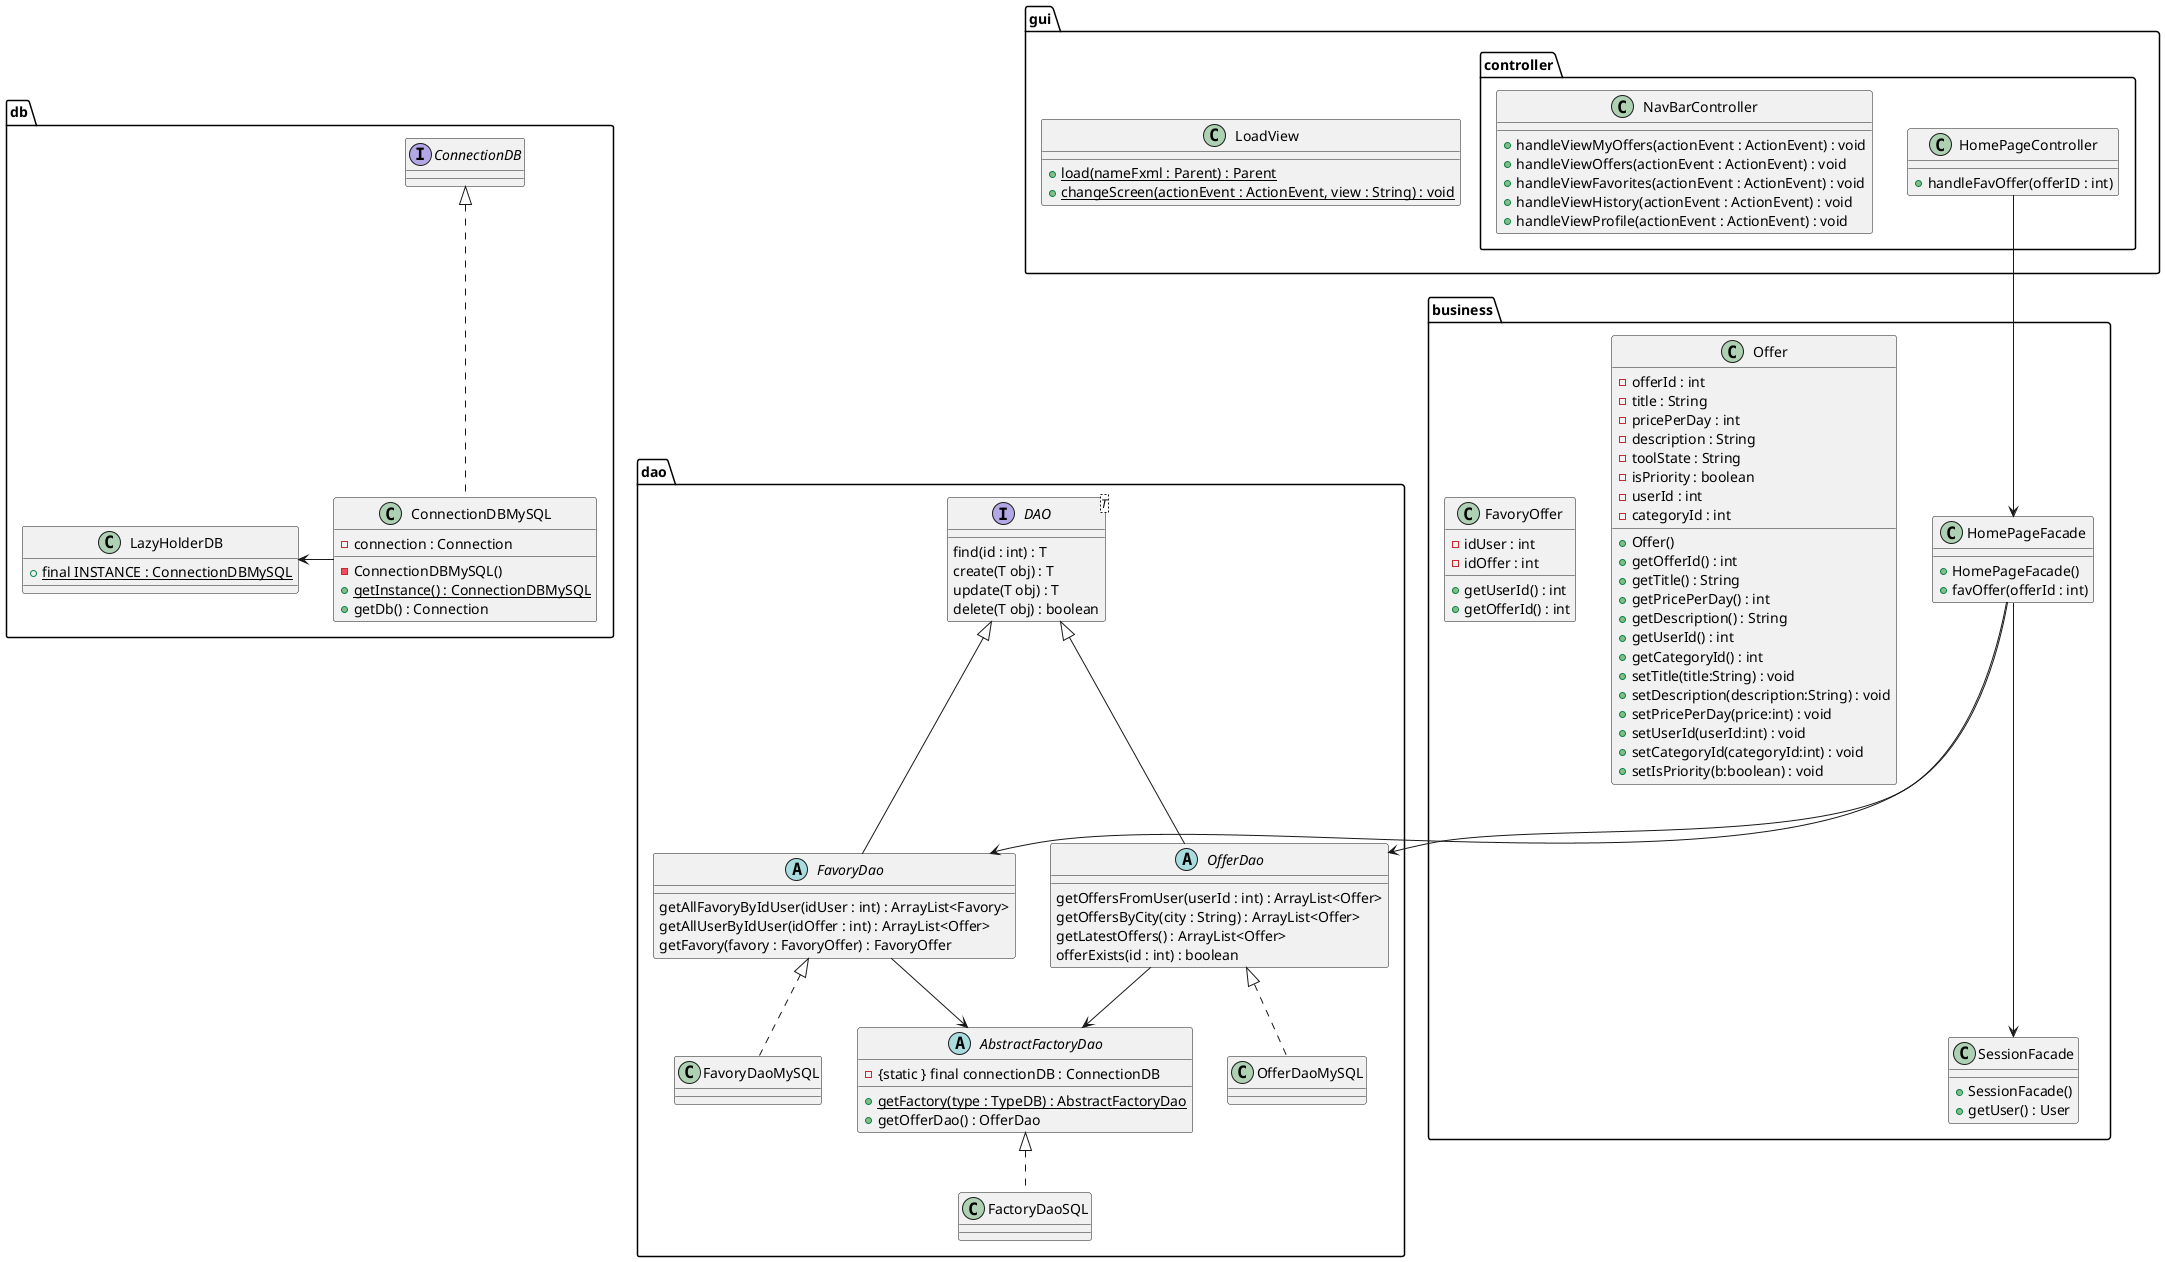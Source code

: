@startuml

package dao {


    abstract OfferDao{
        getOffersFromUser(userId : int) : ArrayList<Offer>
        getOffersByCity(city : String) : ArrayList<Offer>
        getLatestOffers() : ArrayList<Offer>
        offerExists(id : int) : boolean
    }
    class OfferDaoMySQL
    FactoryDaoSQL .up.|> AbstractFactoryDao
    OfferDaoMySQL .up.|> OfferDao
    abstract FavoryDao{
        getAllFavoryByIdUser(idUser : int) : ArrayList<Favory>
        getAllUserByIdUser(idOffer : int) : ArrayList<Offer>
        getFavory(favory : FavoryOffer) : FavoryOffer
    }
    class FavoryDaoMySQL
    FavoryDaoMySQL .up.|> FavoryDao

    interface DAO<T>{
        find(id : int) : T
        create(T obj) : T
        update(T obj) : T
        delete(T obj) : boolean
    }

    abstract AbstractFactoryDao{
        - {static } final connectionDB : ConnectionDB
        + {static} getFactory(type : TypeDB) : AbstractFactoryDao
        + getOfferDao() : OfferDao
    }

    class FactoryDaoSQL{
    }


    DAO <|-- OfferDao
    DAO <|-- FavoryDao
}
package db{
    class ConnectionDBMySQL{
        - connection : Connection
        - ConnectionDBMySQL()
        + {static} getInstance() : ConnectionDBMySQL
        + getDb() : Connection
    }

    class LazyHolderDB{
        + {static} final INSTANCE : ConnectionDBMySQL
    }
    interface ConnectionDB
    ConnectionDBMySQL -Left-> LazyHolderDB
    ConnectionDBMySQL .up.|> ConnectionDB

}
package business{

    class Offer{
        -offerId : int
        -title : String
        -pricePerDay : int
        -description : String
        -toolState : String
        -isPriority : boolean
        -userId : int
        -categoryId : int
        + Offer()
        + getOfferId() : int
        + getTitle() : String
        + getPricePerDay() : int
        + getDescription() : String
        + getUserId() : int
        + getCategoryId() : int
        + setTitle(title:String) : void
        + setDescription(description:String) : void
        + setPricePerDay(price:int) : void
        + setUserId(userId:int) : void
        + setCategoryId(categoryId:int) : void
        + setIsPriority(b:boolean) : void
    }

    class FavoryOffer{
        - idUser : int
        - idOffer : int
        + getUserId() : int
        + getOfferId() : int
    }
    class SessionFacade{
        + SessionFacade()
        + getUser() : User
    }

    class HomePageFacade{
        + HomePageFacade()
        + favOffer(offerId : int)
    }


}

package gui{

    class LoadView{
        + {static} load(nameFxml : Parent) : Parent
        + {static} changeScreen(actionEvent : ActionEvent, view : String) : void
    }

    package controller{
        class HomePageController{
            + handleFavOffer(offerID : int)
        }
        class NavBarController{
            + handleViewMyOffers(actionEvent : ActionEvent) : void
            + handleViewOffers(actionEvent : ActionEvent) : void
            + handleViewFavorites(actionEvent : ActionEvent) : void
            + handleViewHistory(actionEvent : ActionEvent) : void
            + handleViewProfile(actionEvent : ActionEvent) : void
        }
    }
}
HomePageFacade <-Up- HomePageController
SessionFacade <--Up- HomePageFacade
HomePageFacade --> FavoryDao
HomePageFacade --> OfferDao
OfferDao --> AbstractFactoryDao
FavoryDao --> AbstractFactoryDao



@enduml